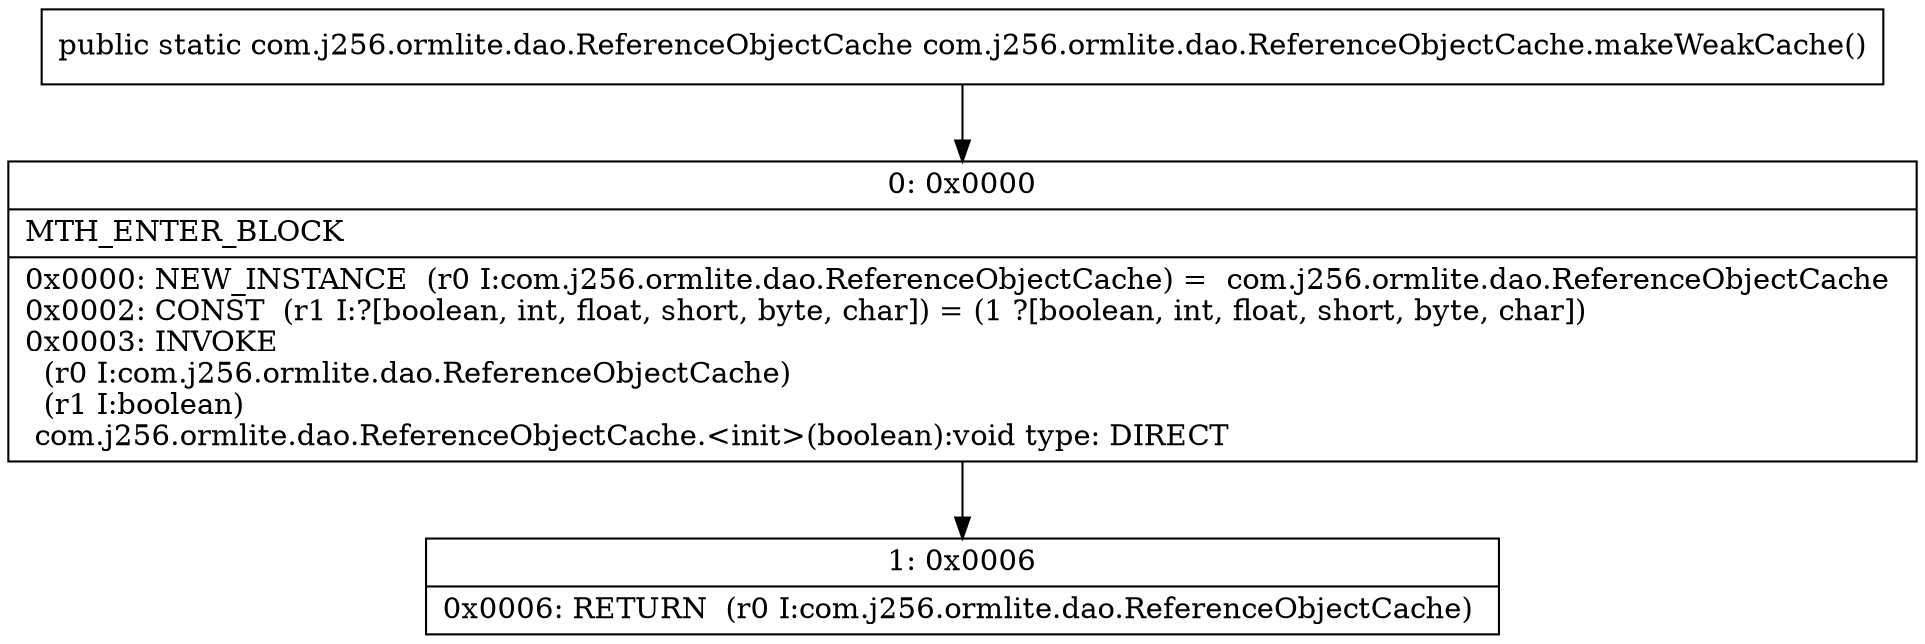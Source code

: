digraph "CFG forcom.j256.ormlite.dao.ReferenceObjectCache.makeWeakCache()Lcom\/j256\/ormlite\/dao\/ReferenceObjectCache;" {
Node_0 [shape=record,label="{0\:\ 0x0000|MTH_ENTER_BLOCK\l|0x0000: NEW_INSTANCE  (r0 I:com.j256.ormlite.dao.ReferenceObjectCache) =  com.j256.ormlite.dao.ReferenceObjectCache \l0x0002: CONST  (r1 I:?[boolean, int, float, short, byte, char]) = (1 ?[boolean, int, float, short, byte, char]) \l0x0003: INVOKE  \l  (r0 I:com.j256.ormlite.dao.ReferenceObjectCache)\l  (r1 I:boolean)\l com.j256.ormlite.dao.ReferenceObjectCache.\<init\>(boolean):void type: DIRECT \l}"];
Node_1 [shape=record,label="{1\:\ 0x0006|0x0006: RETURN  (r0 I:com.j256.ormlite.dao.ReferenceObjectCache) \l}"];
MethodNode[shape=record,label="{public static com.j256.ormlite.dao.ReferenceObjectCache com.j256.ormlite.dao.ReferenceObjectCache.makeWeakCache() }"];
MethodNode -> Node_0;
Node_0 -> Node_1;
}

